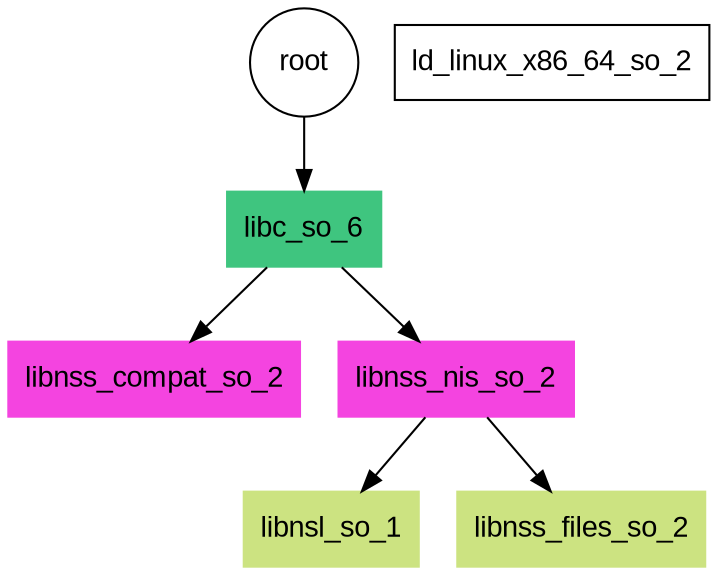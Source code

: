 digraph D {

node [fontname="Arial"];

root [shape=circle]
ld_linux_x86_64_so_2 [shape=box]
libc_so_6 [shape=box,style=filled,color="#3FC57F"]
libnss_compat_so_2 [shape=box,style=filled,color="#F444E0"]
libnss_nis_so_2 [shape=box,style=filled,color="#F444E0"]
libnsl_so_1 [shape=box,style=filled,color="#CCE381"]
libnss_files_so_2 [shape=box,style=filled,color="#CCE381"]

root -> libc_so_6
libc_so_6 -> libnss_compat_so_2
libc_so_6 -> libnss_nis_so_2
libnss_nis_so_2 -> libnsl_so_1
libnss_nis_so_2 -> libnss_files_so_2

}

